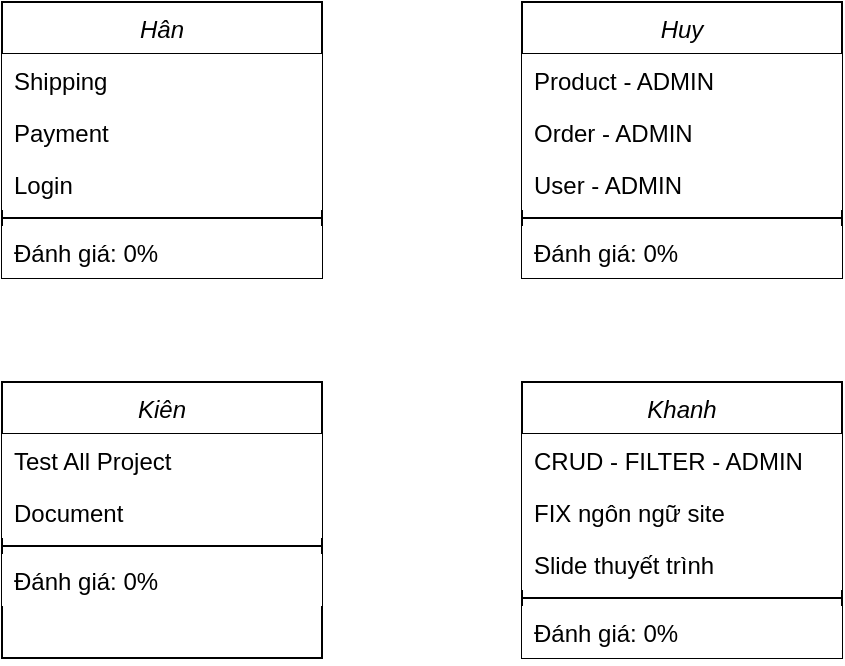 <mxfile version="21.2.1" type="github">
  <diagram id="C5RBs43oDa-KdzZeNtuy" name="Page-1">
    <mxGraphModel dx="794" dy="447" grid="1" gridSize="10" guides="1" tooltips="1" connect="1" arrows="1" fold="1" page="1" pageScale="1" pageWidth="827" pageHeight="1169" math="0" shadow="0">
      <root>
        <mxCell id="WIyWlLk6GJQsqaUBKTNV-0" />
        <mxCell id="WIyWlLk6GJQsqaUBKTNV-1" parent="WIyWlLk6GJQsqaUBKTNV-0" />
        <mxCell id="zkfFHV4jXpPFQw0GAbJ--0" value="Hân" style="swimlane;fontStyle=2;align=center;verticalAlign=top;childLayout=stackLayout;horizontal=1;startSize=26;horizontalStack=0;resizeParent=1;resizeLast=0;collapsible=1;marginBottom=0;rounded=0;shadow=0;strokeWidth=1;fillColor=default;" parent="WIyWlLk6GJQsqaUBKTNV-1" vertex="1">
          <mxGeometry x="204" y="90" width="160" height="138" as="geometry">
            <mxRectangle x="204" y="90" width="160" height="26" as="alternateBounds" />
          </mxGeometry>
        </mxCell>
        <mxCell id="zkfFHV4jXpPFQw0GAbJ--1" value="Shipping" style="text;align=left;verticalAlign=top;spacingLeft=4;spacingRight=4;overflow=hidden;rotatable=0;points=[[0,0.5],[1,0.5]];portConstraint=eastwest;fillColor=default;" parent="zkfFHV4jXpPFQw0GAbJ--0" vertex="1">
          <mxGeometry y="26" width="160" height="26" as="geometry" />
        </mxCell>
        <mxCell id="zkfFHV4jXpPFQw0GAbJ--2" value="Payment" style="text;align=left;verticalAlign=top;spacingLeft=4;spacingRight=4;overflow=hidden;rotatable=0;points=[[0,0.5],[1,0.5]];portConstraint=eastwest;rounded=0;shadow=0;html=0;fillColor=default;" parent="zkfFHV4jXpPFQw0GAbJ--0" vertex="1">
          <mxGeometry y="52" width="160" height="26" as="geometry" />
        </mxCell>
        <mxCell id="zkfFHV4jXpPFQw0GAbJ--3" value="Login" style="text;align=left;verticalAlign=top;spacingLeft=4;spacingRight=4;overflow=hidden;rotatable=0;points=[[0,0.5],[1,0.5]];portConstraint=eastwest;rounded=0;shadow=0;html=0;fillColor=default;" parent="zkfFHV4jXpPFQw0GAbJ--0" vertex="1">
          <mxGeometry y="78" width="160" height="26" as="geometry" />
        </mxCell>
        <mxCell id="AA9SkIuBvfGzp6ZwVwnP-16" value="" style="line;html=1;strokeWidth=1;align=left;verticalAlign=middle;spacingTop=-1;spacingLeft=3;spacingRight=3;rotatable=0;labelPosition=right;points=[];portConstraint=eastwest;fillColor=default;" vertex="1" parent="zkfFHV4jXpPFQw0GAbJ--0">
          <mxGeometry y="104" width="160" height="8" as="geometry" />
        </mxCell>
        <mxCell id="AA9SkIuBvfGzp6ZwVwnP-20" value="Đánh giá: 0%" style="text;align=left;verticalAlign=top;spacingLeft=4;spacingRight=4;overflow=hidden;rotatable=0;points=[[0,0.5],[1,0.5]];portConstraint=eastwest;rounded=0;shadow=0;html=0;fillColor=default;" vertex="1" parent="zkfFHV4jXpPFQw0GAbJ--0">
          <mxGeometry y="112" width="160" height="26" as="geometry" />
        </mxCell>
        <mxCell id="AA9SkIuBvfGzp6ZwVwnP-0" value="Huy" style="swimlane;fontStyle=2;align=center;verticalAlign=top;childLayout=stackLayout;horizontal=1;startSize=26;horizontalStack=0;resizeParent=1;resizeLast=0;collapsible=1;marginBottom=0;rounded=0;shadow=0;strokeWidth=1;fillColor=default;" vertex="1" parent="WIyWlLk6GJQsqaUBKTNV-1">
          <mxGeometry x="464" y="90" width="160" height="138" as="geometry">
            <mxRectangle x="230" y="140" width="160" height="26" as="alternateBounds" />
          </mxGeometry>
        </mxCell>
        <mxCell id="AA9SkIuBvfGzp6ZwVwnP-1" value="Product - ADMIN" style="text;align=left;verticalAlign=top;spacingLeft=4;spacingRight=4;overflow=hidden;rotatable=0;points=[[0,0.5],[1,0.5]];portConstraint=eastwest;fillColor=default;" vertex="1" parent="AA9SkIuBvfGzp6ZwVwnP-0">
          <mxGeometry y="26" width="160" height="26" as="geometry" />
        </mxCell>
        <mxCell id="AA9SkIuBvfGzp6ZwVwnP-2" value="Order - ADMIN" style="text;align=left;verticalAlign=top;spacingLeft=4;spacingRight=4;overflow=hidden;rotatable=0;points=[[0,0.5],[1,0.5]];portConstraint=eastwest;rounded=0;shadow=0;html=0;fillColor=default;" vertex="1" parent="AA9SkIuBvfGzp6ZwVwnP-0">
          <mxGeometry y="52" width="160" height="26" as="geometry" />
        </mxCell>
        <mxCell id="AA9SkIuBvfGzp6ZwVwnP-3" value="User - ADMIN" style="text;align=left;verticalAlign=top;spacingLeft=4;spacingRight=4;overflow=hidden;rotatable=0;points=[[0,0.5],[1,0.5]];portConstraint=eastwest;rounded=0;shadow=0;html=0;fillColor=default;" vertex="1" parent="AA9SkIuBvfGzp6ZwVwnP-0">
          <mxGeometry y="78" width="160" height="26" as="geometry" />
        </mxCell>
        <mxCell id="AA9SkIuBvfGzp6ZwVwnP-4" value="" style="line;html=1;strokeWidth=1;align=left;verticalAlign=middle;spacingTop=-1;spacingLeft=3;spacingRight=3;rotatable=0;labelPosition=right;points=[];portConstraint=eastwest;fillColor=default;" vertex="1" parent="AA9SkIuBvfGzp6ZwVwnP-0">
          <mxGeometry y="104" width="160" height="8" as="geometry" />
        </mxCell>
        <mxCell id="AA9SkIuBvfGzp6ZwVwnP-19" value="Đánh giá: 0%" style="text;align=left;verticalAlign=top;spacingLeft=4;spacingRight=4;overflow=hidden;rotatable=0;points=[[0,0.5],[1,0.5]];portConstraint=eastwest;rounded=0;shadow=0;html=0;fillColor=default;" vertex="1" parent="AA9SkIuBvfGzp6ZwVwnP-0">
          <mxGeometry y="112" width="160" height="26" as="geometry" />
        </mxCell>
        <mxCell id="AA9SkIuBvfGzp6ZwVwnP-6" value="Kiên" style="swimlane;fontStyle=2;align=center;verticalAlign=top;childLayout=stackLayout;horizontal=1;startSize=26;horizontalStack=0;resizeParent=1;resizeLast=0;collapsible=1;marginBottom=0;rounded=0;shadow=0;strokeWidth=1;fillColor=default;" vertex="1" parent="WIyWlLk6GJQsqaUBKTNV-1">
          <mxGeometry x="204" y="280" width="160" height="138" as="geometry">
            <mxRectangle x="230" y="140" width="160" height="26" as="alternateBounds" />
          </mxGeometry>
        </mxCell>
        <mxCell id="AA9SkIuBvfGzp6ZwVwnP-7" value="Test All Project" style="text;align=left;verticalAlign=top;spacingLeft=4;spacingRight=4;overflow=hidden;rotatable=0;points=[[0,0.5],[1,0.5]];portConstraint=eastwest;fillColor=default;" vertex="1" parent="AA9SkIuBvfGzp6ZwVwnP-6">
          <mxGeometry y="26" width="160" height="26" as="geometry" />
        </mxCell>
        <mxCell id="AA9SkIuBvfGzp6ZwVwnP-8" value="Document" style="text;align=left;verticalAlign=top;spacingLeft=4;spacingRight=4;overflow=hidden;rotatable=0;points=[[0,0.5],[1,0.5]];portConstraint=eastwest;rounded=0;shadow=0;html=0;fillColor=default;" vertex="1" parent="AA9SkIuBvfGzp6ZwVwnP-6">
          <mxGeometry y="52" width="160" height="26" as="geometry" />
        </mxCell>
        <mxCell id="AA9SkIuBvfGzp6ZwVwnP-17" value="" style="line;html=1;strokeWidth=1;align=left;verticalAlign=middle;spacingTop=-1;spacingLeft=3;spacingRight=3;rotatable=0;labelPosition=right;points=[];portConstraint=eastwest;fillColor=default;" vertex="1" parent="AA9SkIuBvfGzp6ZwVwnP-6">
          <mxGeometry y="78" width="160" height="8" as="geometry" />
        </mxCell>
        <mxCell id="AA9SkIuBvfGzp6ZwVwnP-22" value="Đánh giá: 0%" style="text;align=left;verticalAlign=top;spacingLeft=4;spacingRight=4;overflow=hidden;rotatable=0;points=[[0,0.5],[1,0.5]];portConstraint=eastwest;rounded=0;shadow=0;html=0;fillColor=default;" vertex="1" parent="AA9SkIuBvfGzp6ZwVwnP-6">
          <mxGeometry y="86" width="160" height="26" as="geometry" />
        </mxCell>
        <mxCell id="AA9SkIuBvfGzp6ZwVwnP-12" value="Khanh" style="swimlane;fontStyle=2;align=center;verticalAlign=top;childLayout=stackLayout;horizontal=1;startSize=26;horizontalStack=0;resizeParent=1;resizeLast=0;collapsible=1;marginBottom=0;rounded=0;shadow=0;strokeWidth=1;fillColor=default;" vertex="1" parent="WIyWlLk6GJQsqaUBKTNV-1">
          <mxGeometry x="464" y="280" width="160" height="138" as="geometry">
            <mxRectangle x="230" y="140" width="160" height="26" as="alternateBounds" />
          </mxGeometry>
        </mxCell>
        <mxCell id="AA9SkIuBvfGzp6ZwVwnP-13" value="CRUD - FILTER - ADMIN" style="text;align=left;verticalAlign=top;spacingLeft=4;spacingRight=4;overflow=hidden;rotatable=0;points=[[0,0.5],[1,0.5]];portConstraint=eastwest;fillColor=default;" vertex="1" parent="AA9SkIuBvfGzp6ZwVwnP-12">
          <mxGeometry y="26" width="160" height="26" as="geometry" />
        </mxCell>
        <mxCell id="AA9SkIuBvfGzp6ZwVwnP-23" value="FIX ngôn ngữ site" style="text;align=left;verticalAlign=top;spacingLeft=4;spacingRight=4;overflow=hidden;rotatable=0;points=[[0,0.5],[1,0.5]];portConstraint=eastwest;fillColor=default;" vertex="1" parent="AA9SkIuBvfGzp6ZwVwnP-12">
          <mxGeometry y="52" width="160" height="26" as="geometry" />
        </mxCell>
        <mxCell id="AA9SkIuBvfGzp6ZwVwnP-14" value="Slide thuyết trình" style="text;align=left;verticalAlign=top;spacingLeft=4;spacingRight=4;overflow=hidden;rotatable=0;points=[[0,0.5],[1,0.5]];portConstraint=eastwest;rounded=0;shadow=0;html=0;fillColor=default;" vertex="1" parent="AA9SkIuBvfGzp6ZwVwnP-12">
          <mxGeometry y="78" width="160" height="26" as="geometry" />
        </mxCell>
        <mxCell id="AA9SkIuBvfGzp6ZwVwnP-18" value="" style="line;html=1;strokeWidth=1;align=left;verticalAlign=middle;spacingTop=-1;spacingLeft=3;spacingRight=3;rotatable=0;labelPosition=right;points=[];portConstraint=eastwest;fillColor=default;" vertex="1" parent="AA9SkIuBvfGzp6ZwVwnP-12">
          <mxGeometry y="104" width="160" height="8" as="geometry" />
        </mxCell>
        <mxCell id="AA9SkIuBvfGzp6ZwVwnP-21" value="Đánh giá: 0%" style="text;align=left;verticalAlign=top;spacingLeft=4;spacingRight=4;overflow=hidden;rotatable=0;points=[[0,0.5],[1,0.5]];portConstraint=eastwest;rounded=0;shadow=0;html=0;fillColor=default;" vertex="1" parent="AA9SkIuBvfGzp6ZwVwnP-12">
          <mxGeometry y="112" width="160" height="26" as="geometry" />
        </mxCell>
      </root>
    </mxGraphModel>
  </diagram>
</mxfile>
